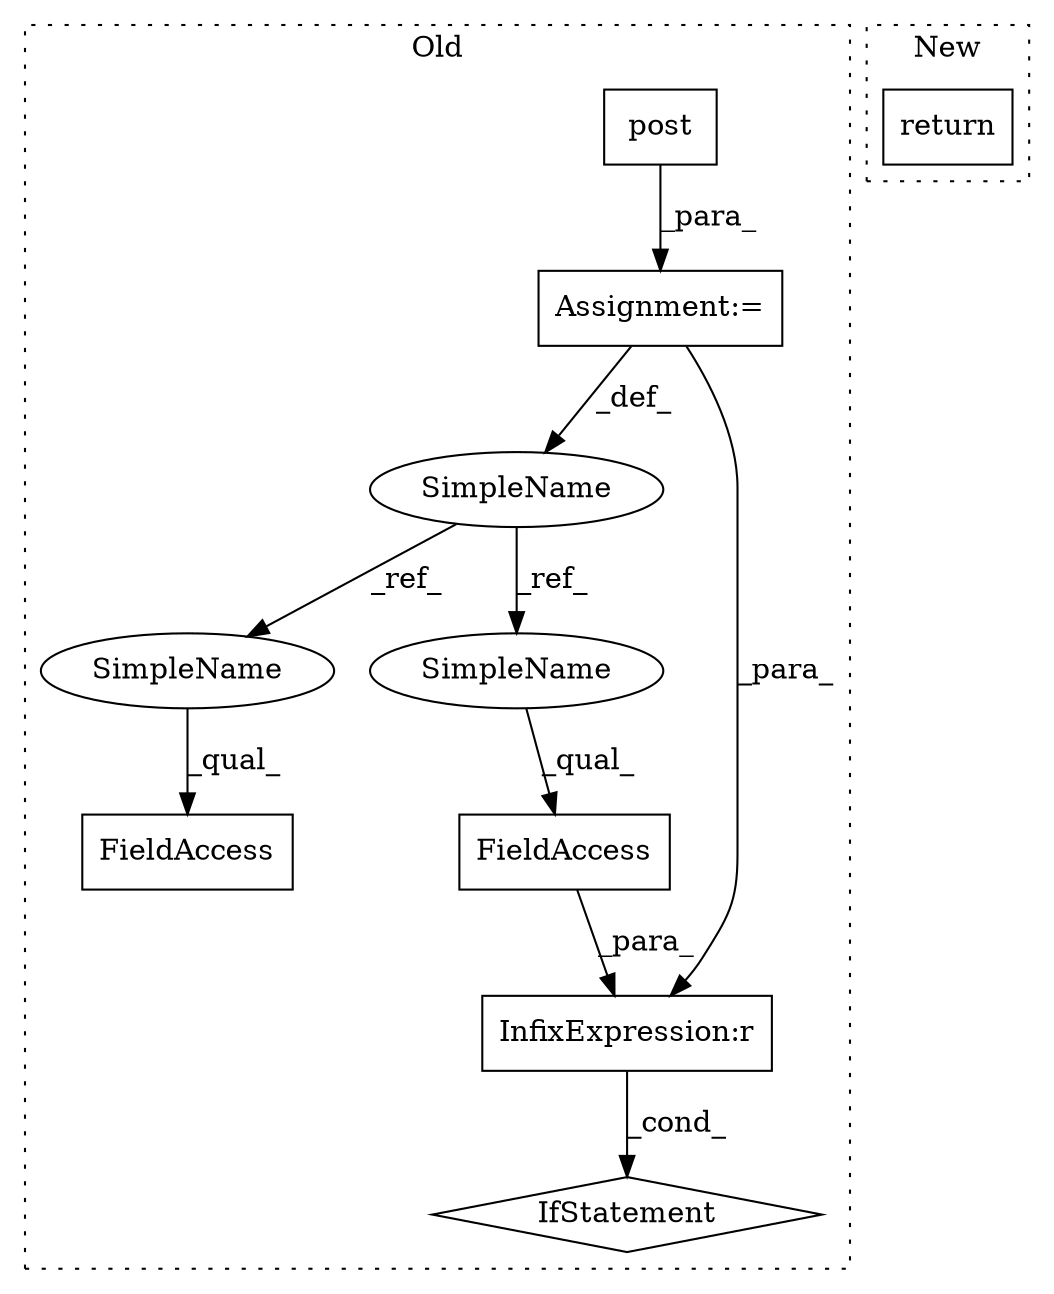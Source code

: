 digraph G {
subgraph cluster0 {
1 [label="post" a="32" s="1273,1331" l="5,1" shape="box"];
3 [label="Assignment:=" a="7" s="1259" l="1" shape="box"];
4 [label="FieldAccess" a="22" s="1409" l="13" shape="box"];
5 [label="IfStatement" a="25" s="1338,1362" l="4,2" shape="diamond"];
6 [label="FieldAccess" a="22" s="1342" l="13" shape="box"];
7 [label="SimpleName" a="42" s="1258" l="1" shape="ellipse"];
8 [label="InfixExpression:r" a="27" s="1355" l="4" shape="box"];
9 [label="SimpleName" a="42" s="1409" l="1" shape="ellipse"];
10 [label="SimpleName" a="42" s="1342" l="1" shape="ellipse"];
label = "Old";
style="dotted";
}
subgraph cluster1 {
2 [label="return" a="41" s="2457" l="7" shape="box"];
label = "New";
style="dotted";
}
1 -> 3 [label="_para_"];
3 -> 7 [label="_def_"];
3 -> 8 [label="_para_"];
6 -> 8 [label="_para_"];
7 -> 9 [label="_ref_"];
7 -> 10 [label="_ref_"];
8 -> 5 [label="_cond_"];
9 -> 4 [label="_qual_"];
10 -> 6 [label="_qual_"];
}